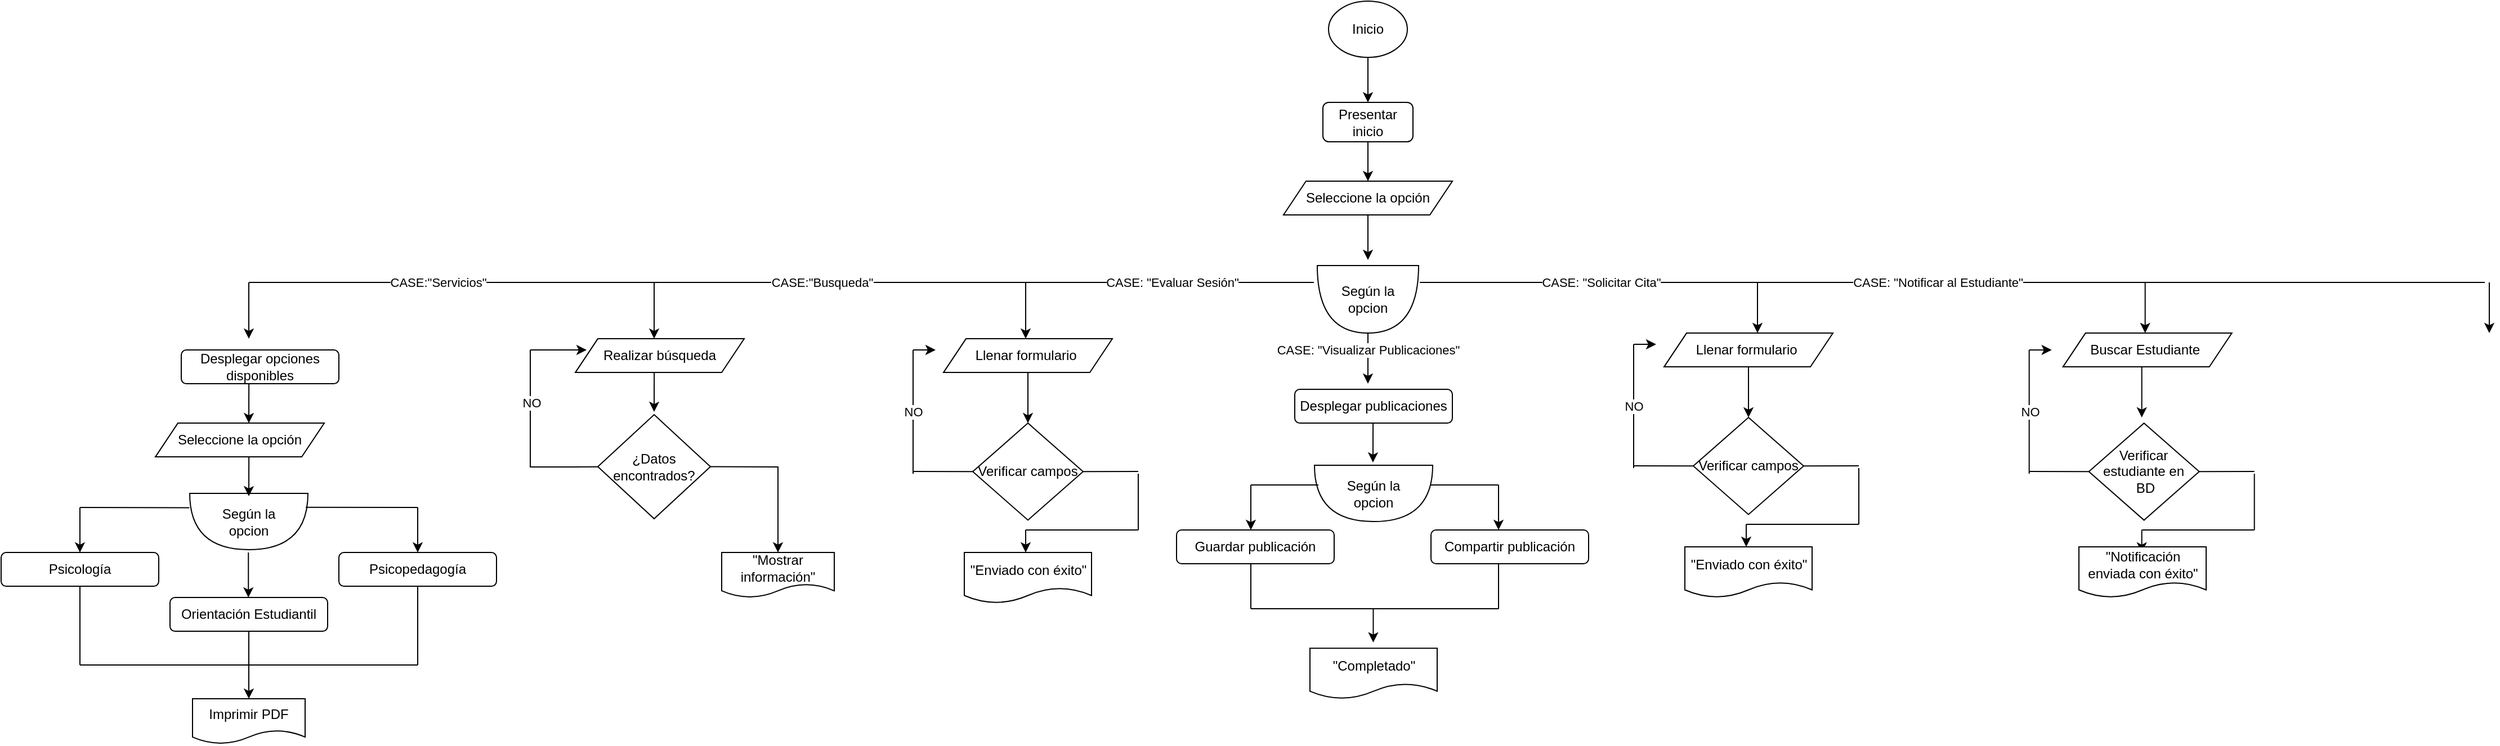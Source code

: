 <mxfile version="21.2.1" type="github">
  <diagram name="Página-1" id="sgpbGKXVAoiBB3uO94ZU">
    <mxGraphModel dx="1861" dy="462" grid="1" gridSize="10" guides="1" tooltips="1" connect="1" arrows="1" fold="1" page="1" pageScale="1" pageWidth="827" pageHeight="1169" math="0" shadow="0">
      <root>
        <mxCell id="0" />
        <mxCell id="1" parent="0" />
        <mxCell id="1PB_SCIDDS1MxONWPjft-3" value="" style="edgeStyle=orthogonalEdgeStyle;rounded=0;orthogonalLoop=1;jettySize=auto;html=1;" parent="1" source="1PB_SCIDDS1MxONWPjft-1" target="1PB_SCIDDS1MxONWPjft-2" edge="1">
          <mxGeometry relative="1" as="geometry" />
        </mxCell>
        <mxCell id="1PB_SCIDDS1MxONWPjft-1" value="Inicio" style="ellipse;whiteSpace=wrap;html=1;" parent="1" vertex="1">
          <mxGeometry x="379" y="150" width="70" height="50" as="geometry" />
        </mxCell>
        <mxCell id="1PB_SCIDDS1MxONWPjft-5" value="" style="edgeStyle=orthogonalEdgeStyle;rounded=0;orthogonalLoop=1;jettySize=auto;html=1;" parent="1" source="1PB_SCIDDS1MxONWPjft-2" edge="1">
          <mxGeometry relative="1" as="geometry">
            <mxPoint x="414" y="310.0" as="targetPoint" />
          </mxGeometry>
        </mxCell>
        <mxCell id="1PB_SCIDDS1MxONWPjft-2" value="Presentar inicio" style="rounded=1;whiteSpace=wrap;html=1;" parent="1" vertex="1">
          <mxGeometry x="374" y="240" width="80" height="35" as="geometry" />
        </mxCell>
        <mxCell id="1PB_SCIDDS1MxONWPjft-12" value="" style="edgeStyle=orthogonalEdgeStyle;rounded=0;orthogonalLoop=1;jettySize=auto;html=1;" parent="1" source="1PB_SCIDDS1MxONWPjft-6" edge="1">
          <mxGeometry relative="1" as="geometry">
            <mxPoint x="414" y="380" as="targetPoint" />
          </mxGeometry>
        </mxCell>
        <mxCell id="1PB_SCIDDS1MxONWPjft-6" value="Seleccione la opción" style="shape=parallelogram;perimeter=parallelogramPerimeter;whiteSpace=wrap;html=1;fixedSize=1;" parent="1" vertex="1">
          <mxGeometry x="339" y="310" width="150" height="30" as="geometry" />
        </mxCell>
        <mxCell id="1PB_SCIDDS1MxONWPjft-9" value="" style="shape=or;whiteSpace=wrap;html=1;rotation=90;" parent="1" vertex="1">
          <mxGeometry x="384" y="370" width="60" height="90" as="geometry" />
        </mxCell>
        <mxCell id="1PB_SCIDDS1MxONWPjft-10" value="Según la opcion" style="text;html=1;strokeColor=none;fillColor=none;align=center;verticalAlign=middle;whiteSpace=wrap;rounded=0;" parent="1" vertex="1">
          <mxGeometry x="384" y="400" width="60" height="30" as="geometry" />
        </mxCell>
        <mxCell id="1PB_SCIDDS1MxONWPjft-18" value="" style="endArrow=classic;html=1;rounded=0;" parent="1" edge="1">
          <mxGeometry width="50" height="50" relative="1" as="geometry">
            <mxPoint x="-580" y="400.04" as="sourcePoint" />
            <mxPoint x="-580" y="450.04" as="targetPoint" />
          </mxGeometry>
        </mxCell>
        <mxCell id="1PB_SCIDDS1MxONWPjft-20" value="" style="endArrow=none;html=1;rounded=0;" parent="1" edge="1">
          <mxGeometry width="50" height="50" relative="1" as="geometry">
            <mxPoint x="-580" y="400.04" as="sourcePoint" />
            <mxPoint x="366" y="400" as="targetPoint" />
          </mxGeometry>
        </mxCell>
        <mxCell id="1PB_SCIDDS1MxONWPjft-21" value="CASE:&quot;Servicios&quot;" style="edgeLabel;html=1;align=center;verticalAlign=middle;resizable=0;points=[];" parent="1PB_SCIDDS1MxONWPjft-20" vertex="1" connectable="0">
          <mxGeometry x="-0.813" relative="1" as="geometry">
            <mxPoint x="79" as="offset" />
          </mxGeometry>
        </mxCell>
        <mxCell id="1PB_SCIDDS1MxONWPjft-66" value="CASE:&quot;Busqueda&quot;" style="edgeLabel;html=1;align=center;verticalAlign=middle;resizable=0;points=[];" parent="1PB_SCIDDS1MxONWPjft-20" vertex="1" connectable="0">
          <mxGeometry x="-0.302" y="-2" relative="1" as="geometry">
            <mxPoint x="179" y="-2" as="offset" />
          </mxGeometry>
        </mxCell>
        <mxCell id="1PB_SCIDDS1MxONWPjft-81" value="CASE: &quot;Evaluar Sesión&quot;" style="edgeLabel;html=1;align=center;verticalAlign=middle;resizable=0;points=[];" parent="1PB_SCIDDS1MxONWPjft-20" vertex="1" connectable="0">
          <mxGeometry x="0.079" relative="1" as="geometry">
            <mxPoint x="309" as="offset" />
          </mxGeometry>
        </mxCell>
        <mxCell id="1PB_SCIDDS1MxONWPjft-27" value="" style="edgeStyle=orthogonalEdgeStyle;rounded=0;orthogonalLoop=1;jettySize=auto;html=1;" parent="1" edge="1">
          <mxGeometry relative="1" as="geometry">
            <mxPoint x="-579.933" y="490.04" as="sourcePoint" />
            <mxPoint x="-580" y="525.04" as="targetPoint" />
          </mxGeometry>
        </mxCell>
        <mxCell id="1PB_SCIDDS1MxONWPjft-23" value="" style="shape=or;whiteSpace=wrap;html=1;rotation=90;" parent="1" vertex="1">
          <mxGeometry x="-605" y="560.04" width="50" height="105" as="geometry" />
        </mxCell>
        <mxCell id="1PB_SCIDDS1MxONWPjft-24" value="Según la opcion" style="text;html=1;strokeColor=none;fillColor=none;align=center;verticalAlign=middle;whiteSpace=wrap;rounded=0;" parent="1" vertex="1">
          <mxGeometry x="-610" y="597.54" width="60" height="30" as="geometry" />
        </mxCell>
        <mxCell id="1PB_SCIDDS1MxONWPjft-28" value="" style="endArrow=none;html=1;rounded=0;entryX=0.255;entryY=1.003;entryDx=0;entryDy=0;entryPerimeter=0;" parent="1" target="1PB_SCIDDS1MxONWPjft-23" edge="1">
          <mxGeometry width="50" height="50" relative="1" as="geometry">
            <mxPoint x="-730" y="600.04" as="sourcePoint" />
            <mxPoint x="-640" y="597.54" as="targetPoint" />
          </mxGeometry>
        </mxCell>
        <mxCell id="1PB_SCIDDS1MxONWPjft-29" value="Desplegar opciones disponibles" style="rounded=1;whiteSpace=wrap;html=1;" parent="1" vertex="1">
          <mxGeometry x="-640" y="460.04" width="140" height="30" as="geometry" />
        </mxCell>
        <mxCell id="1PB_SCIDDS1MxONWPjft-30" value="Seleccione la opción" style="shape=parallelogram;perimeter=parallelogramPerimeter;whiteSpace=wrap;html=1;fixedSize=1;" parent="1" vertex="1">
          <mxGeometry x="-663" y="525.04" width="150" height="30" as="geometry" />
        </mxCell>
        <mxCell id="1PB_SCIDDS1MxONWPjft-33" value="" style="edgeStyle=orthogonalEdgeStyle;rounded=0;orthogonalLoop=1;jettySize=auto;html=1;" parent="1" edge="1">
          <mxGeometry relative="1" as="geometry">
            <mxPoint x="-579.933" y="555.04" as="sourcePoint" />
            <mxPoint x="-580" y="590.04" as="targetPoint" />
          </mxGeometry>
        </mxCell>
        <mxCell id="1PB_SCIDDS1MxONWPjft-34" value="Psicología" style="rounded=1;whiteSpace=wrap;html=1;" parent="1" vertex="1">
          <mxGeometry x="-800" y="640.04" width="140" height="30" as="geometry" />
        </mxCell>
        <mxCell id="1PB_SCIDDS1MxONWPjft-35" value="" style="endArrow=classic;html=1;rounded=0;" parent="1" edge="1">
          <mxGeometry width="50" height="50" relative="1" as="geometry">
            <mxPoint x="-580.37" y="640.04" as="sourcePoint" />
            <mxPoint x="-580.37" y="680.04" as="targetPoint" />
          </mxGeometry>
        </mxCell>
        <mxCell id="1PB_SCIDDS1MxONWPjft-38" value="Orientación Estudiantil" style="rounded=1;whiteSpace=wrap;html=1;" parent="1" vertex="1">
          <mxGeometry x="-650" y="680.04" width="140" height="30" as="geometry" />
        </mxCell>
        <mxCell id="1PB_SCIDDS1MxONWPjft-39" value="" style="endArrow=classic;html=1;rounded=0;" parent="1" edge="1">
          <mxGeometry width="50" height="50" relative="1" as="geometry">
            <mxPoint x="-730" y="600.04" as="sourcePoint" />
            <mxPoint x="-730" y="640.04" as="targetPoint" />
          </mxGeometry>
        </mxCell>
        <mxCell id="1PB_SCIDDS1MxONWPjft-40" value="Psicopedagogía" style="rounded=1;whiteSpace=wrap;html=1;" parent="1" vertex="1">
          <mxGeometry x="-500" y="640.04" width="140" height="30" as="geometry" />
        </mxCell>
        <mxCell id="1PB_SCIDDS1MxONWPjft-42" value="" style="endArrow=none;html=1;rounded=0;exitX=0.247;exitY=0.018;exitDx=0;exitDy=0;exitPerimeter=0;" parent="1" source="1PB_SCIDDS1MxONWPjft-23" edge="1">
          <mxGeometry width="50" height="50" relative="1" as="geometry">
            <mxPoint x="-520" y="600.04" as="sourcePoint" />
            <mxPoint x="-430" y="600.04" as="targetPoint" />
          </mxGeometry>
        </mxCell>
        <mxCell id="1PB_SCIDDS1MxONWPjft-43" value="" style="endArrow=classic;html=1;rounded=0;" parent="1" edge="1">
          <mxGeometry width="50" height="50" relative="1" as="geometry">
            <mxPoint x="-430" y="600.04" as="sourcePoint" />
            <mxPoint x="-430" y="640.04" as="targetPoint" />
          </mxGeometry>
        </mxCell>
        <mxCell id="1PB_SCIDDS1MxONWPjft-45" value="" style="endArrow=none;html=1;rounded=0;entryX=0.5;entryY=1;entryDx=0;entryDy=0;" parent="1" target="1PB_SCIDDS1MxONWPjft-34" edge="1">
          <mxGeometry width="50" height="50" relative="1" as="geometry">
            <mxPoint x="-730" y="740.04" as="sourcePoint" />
            <mxPoint x="-730" y="680.04" as="targetPoint" />
          </mxGeometry>
        </mxCell>
        <mxCell id="1PB_SCIDDS1MxONWPjft-46" value="" style="endArrow=none;html=1;rounded=0;entryX=0.5;entryY=1;entryDx=0;entryDy=0;" parent="1" target="1PB_SCIDDS1MxONWPjft-40" edge="1">
          <mxGeometry width="50" height="50" relative="1" as="geometry">
            <mxPoint x="-430" y="740.04" as="sourcePoint" />
            <mxPoint x="-420" y="680.04" as="targetPoint" />
          </mxGeometry>
        </mxCell>
        <mxCell id="1PB_SCIDDS1MxONWPjft-47" value="" style="endArrow=none;html=1;rounded=0;" parent="1" edge="1">
          <mxGeometry width="50" height="50" relative="1" as="geometry">
            <mxPoint x="-730" y="740.04" as="sourcePoint" />
            <mxPoint x="-430" y="740.04" as="targetPoint" />
          </mxGeometry>
        </mxCell>
        <mxCell id="1PB_SCIDDS1MxONWPjft-48" value="" style="endArrow=none;html=1;rounded=0;" parent="1" edge="1">
          <mxGeometry width="50" height="50" relative="1" as="geometry">
            <mxPoint x="-580" y="740.04" as="sourcePoint" />
            <mxPoint x="-580" y="710.04" as="targetPoint" />
          </mxGeometry>
        </mxCell>
        <mxCell id="1PB_SCIDDS1MxONWPjft-50" value="Imprimir PDF" style="shape=document;whiteSpace=wrap;html=1;boundedLbl=1;" parent="1" vertex="1">
          <mxGeometry x="-630" y="770.04" width="100" height="40" as="geometry" />
        </mxCell>
        <mxCell id="1PB_SCIDDS1MxONWPjft-51" value="" style="endArrow=classic;html=1;rounded=0;entryX=0.5;entryY=0;entryDx=0;entryDy=0;" parent="1" target="1PB_SCIDDS1MxONWPjft-50" edge="1">
          <mxGeometry width="50" height="50" relative="1" as="geometry">
            <mxPoint x="-580" y="740.04" as="sourcePoint" />
            <mxPoint x="-510" y="760.04" as="targetPoint" />
          </mxGeometry>
        </mxCell>
        <mxCell id="1PB_SCIDDS1MxONWPjft-52" value="" style="endArrow=classic;html=1;rounded=0;" parent="1" edge="1">
          <mxGeometry width="50" height="50" relative="1" as="geometry">
            <mxPoint x="-220" y="400.04" as="sourcePoint" />
            <mxPoint x="-220" y="450.04" as="targetPoint" />
          </mxGeometry>
        </mxCell>
        <mxCell id="1PB_SCIDDS1MxONWPjft-54" value="Realizar búsqueda" style="shape=parallelogram;perimeter=parallelogramPerimeter;whiteSpace=wrap;html=1;fixedSize=1;" parent="1" vertex="1">
          <mxGeometry x="-290" y="450.04" width="150" height="30" as="geometry" />
        </mxCell>
        <mxCell id="1PB_SCIDDS1MxONWPjft-55" value="" style="edgeStyle=orthogonalEdgeStyle;rounded=0;orthogonalLoop=1;jettySize=auto;html=1;" parent="1" edge="1">
          <mxGeometry relative="1" as="geometry">
            <mxPoint x="-219.933" y="480.04" as="sourcePoint" />
            <mxPoint x="-220" y="515.04" as="targetPoint" />
          </mxGeometry>
        </mxCell>
        <mxCell id="1PB_SCIDDS1MxONWPjft-56" value="¿Datos encontrados?" style="rhombus;whiteSpace=wrap;html=1;" parent="1" vertex="1">
          <mxGeometry x="-270" y="517.54" width="100" height="92.5" as="geometry" />
        </mxCell>
        <mxCell id="1PB_SCIDDS1MxONWPjft-57" value="" style="endArrow=none;html=1;rounded=0;" parent="1" target="1PB_SCIDDS1MxONWPjft-56" edge="1">
          <mxGeometry width="50" height="50" relative="1" as="geometry">
            <mxPoint x="-330" y="560.04" as="sourcePoint" />
            <mxPoint x="-270" y="570.04" as="targetPoint" />
            <Array as="points">
              <mxPoint x="-330" y="564.04" />
            </Array>
          </mxGeometry>
        </mxCell>
        <mxCell id="1PB_SCIDDS1MxONWPjft-59" value="" style="endArrow=none;html=1;rounded=0;" parent="1" edge="1">
          <mxGeometry width="50" height="50" relative="1" as="geometry">
            <mxPoint x="-330" y="460.04" as="sourcePoint" />
            <mxPoint x="-330" y="560.04" as="targetPoint" />
          </mxGeometry>
        </mxCell>
        <mxCell id="1PB_SCIDDS1MxONWPjft-61" value="NO" style="edgeLabel;html=1;align=center;verticalAlign=middle;resizable=0;points=[];" parent="1PB_SCIDDS1MxONWPjft-59" vertex="1" connectable="0">
          <mxGeometry x="-0.055" y="1" relative="1" as="geometry">
            <mxPoint as="offset" />
          </mxGeometry>
        </mxCell>
        <mxCell id="1PB_SCIDDS1MxONWPjft-60" value="" style="endArrow=classic;html=1;rounded=0;" parent="1" edge="1">
          <mxGeometry width="50" height="50" relative="1" as="geometry">
            <mxPoint x="-330" y="460.04" as="sourcePoint" />
            <mxPoint x="-280" y="460.04" as="targetPoint" />
          </mxGeometry>
        </mxCell>
        <mxCell id="1PB_SCIDDS1MxONWPjft-62" value="" style="endArrow=none;html=1;rounded=0;exitX=1;exitY=0.5;exitDx=0;exitDy=0;" parent="1" edge="1">
          <mxGeometry width="50" height="50" relative="1" as="geometry">
            <mxPoint x="-170" y="563.79" as="sourcePoint" />
            <mxPoint x="-110" y="570.04" as="targetPoint" />
            <Array as="points">
              <mxPoint x="-110" y="564.04" />
            </Array>
          </mxGeometry>
        </mxCell>
        <mxCell id="1PB_SCIDDS1MxONWPjft-64" value="&quot;Mostrar información&quot;" style="shape=document;whiteSpace=wrap;html=1;boundedLbl=1;" parent="1" vertex="1">
          <mxGeometry x="-160" y="640.04" width="100" height="40" as="geometry" />
        </mxCell>
        <mxCell id="1PB_SCIDDS1MxONWPjft-71" value="" style="edgeStyle=orthogonalEdgeStyle;rounded=0;orthogonalLoop=1;jettySize=auto;html=1;" parent="1" source="1PB_SCIDDS1MxONWPjft-68" target="1PB_SCIDDS1MxONWPjft-70" edge="1">
          <mxGeometry relative="1" as="geometry" />
        </mxCell>
        <mxCell id="1PB_SCIDDS1MxONWPjft-68" value="Llenar formulario&amp;nbsp;" style="shape=parallelogram;perimeter=parallelogramPerimeter;whiteSpace=wrap;html=1;fixedSize=1;" parent="1" vertex="1">
          <mxGeometry x="37" y="450.04" width="150" height="30" as="geometry" />
        </mxCell>
        <mxCell id="1PB_SCIDDS1MxONWPjft-69" value="" style="endArrow=classic;html=1;rounded=0;" parent="1" edge="1">
          <mxGeometry width="50" height="50" relative="1" as="geometry">
            <mxPoint x="110" y="400" as="sourcePoint" />
            <mxPoint x="110" y="450" as="targetPoint" />
          </mxGeometry>
        </mxCell>
        <mxCell id="1PB_SCIDDS1MxONWPjft-70" value="Verificar campos" style="rhombus;whiteSpace=wrap;html=1;" parent="1" vertex="1">
          <mxGeometry x="63" y="525.04" width="98" height="86.21" as="geometry" />
        </mxCell>
        <mxCell id="1PB_SCIDDS1MxONWPjft-72" value="" style="endArrow=none;html=1;rounded=0;entryX=0;entryY=0.5;entryDx=0;entryDy=0;" parent="1" target="1PB_SCIDDS1MxONWPjft-70" edge="1">
          <mxGeometry width="50" height="50" relative="1" as="geometry">
            <mxPoint x="10" y="568" as="sourcePoint" />
            <mxPoint x="80" y="560" as="targetPoint" />
          </mxGeometry>
        </mxCell>
        <mxCell id="1PB_SCIDDS1MxONWPjft-73" value="" style="endArrow=none;html=1;rounded=0;" parent="1" edge="1">
          <mxGeometry width="50" height="50" relative="1" as="geometry">
            <mxPoint x="10" y="570" as="sourcePoint" />
            <mxPoint x="10" y="460" as="targetPoint" />
          </mxGeometry>
        </mxCell>
        <mxCell id="1PB_SCIDDS1MxONWPjft-75" value="NO" style="edgeLabel;html=1;align=center;verticalAlign=middle;resizable=0;points=[];" parent="1PB_SCIDDS1MxONWPjft-73" vertex="1" connectable="0">
          <mxGeometry x="0.013" relative="1" as="geometry">
            <mxPoint as="offset" />
          </mxGeometry>
        </mxCell>
        <mxCell id="1PB_SCIDDS1MxONWPjft-74" value="" style="endArrow=classic;html=1;rounded=0;" parent="1" edge="1">
          <mxGeometry width="50" height="50" relative="1" as="geometry">
            <mxPoint x="10" y="460" as="sourcePoint" />
            <mxPoint x="30" y="460" as="targetPoint" />
          </mxGeometry>
        </mxCell>
        <mxCell id="1PB_SCIDDS1MxONWPjft-76" value="" style="endArrow=none;html=1;rounded=0;exitX=1;exitY=0.5;exitDx=0;exitDy=0;" parent="1" source="1PB_SCIDDS1MxONWPjft-70" edge="1">
          <mxGeometry width="50" height="50" relative="1" as="geometry">
            <mxPoint x="170" y="570" as="sourcePoint" />
            <mxPoint x="210" y="568" as="targetPoint" />
            <Array as="points" />
          </mxGeometry>
        </mxCell>
        <mxCell id="1PB_SCIDDS1MxONWPjft-78" value="" style="endArrow=classic;html=1;rounded=0;" parent="1" edge="1">
          <mxGeometry width="50" height="50" relative="1" as="geometry">
            <mxPoint x="-110" y="570" as="sourcePoint" />
            <mxPoint x="-110" y="640" as="targetPoint" />
          </mxGeometry>
        </mxCell>
        <mxCell id="1PB_SCIDDS1MxONWPjft-79" value="" style="endArrow=classic;html=1;rounded=0;" parent="1" edge="1">
          <mxGeometry width="50" height="50" relative="1" as="geometry">
            <mxPoint x="110" y="620.04" as="sourcePoint" />
            <mxPoint x="110" y="640" as="targetPoint" />
          </mxGeometry>
        </mxCell>
        <mxCell id="1PB_SCIDDS1MxONWPjft-80" value="&quot;Enviado con éxito&quot;" style="shape=document;whiteSpace=wrap;html=1;boundedLbl=1;" parent="1" vertex="1">
          <mxGeometry x="55.5" y="640.04" width="113" height="44.96" as="geometry" />
        </mxCell>
        <mxCell id="1PB_SCIDDS1MxONWPjft-82" value="" style="endArrow=classic;html=1;rounded=0;exitX=1;exitY=0.5;exitDx=0;exitDy=0;exitPerimeter=0;" parent="1" source="1PB_SCIDDS1MxONWPjft-9" edge="1">
          <mxGeometry width="50" height="50" relative="1" as="geometry">
            <mxPoint x="413.74" y="450.04" as="sourcePoint" />
            <mxPoint x="414" y="490" as="targetPoint" />
          </mxGeometry>
        </mxCell>
        <mxCell id="1PB_SCIDDS1MxONWPjft-83" value="Desplegar publicaciones" style="rounded=1;whiteSpace=wrap;html=1;" parent="1" vertex="1">
          <mxGeometry x="349" y="495.04" width="140" height="30" as="geometry" />
        </mxCell>
        <mxCell id="1PB_SCIDDS1MxONWPjft-84" value="" style="edgeStyle=orthogonalEdgeStyle;rounded=0;orthogonalLoop=1;jettySize=auto;html=1;" parent="1" edge="1">
          <mxGeometry relative="1" as="geometry">
            <mxPoint x="418.537" y="525.04" as="sourcePoint" />
            <mxPoint x="418.47" y="560.04" as="targetPoint" />
          </mxGeometry>
        </mxCell>
        <mxCell id="1PB_SCIDDS1MxONWPjft-85" value="" style="shape=or;whiteSpace=wrap;html=1;rotation=90;" parent="1" vertex="1">
          <mxGeometry x="394" y="535.04" width="50" height="105" as="geometry" />
        </mxCell>
        <mxCell id="1PB_SCIDDS1MxONWPjft-86" value="" style="endArrow=none;html=1;rounded=0;" parent="1" edge="1">
          <mxGeometry width="50" height="50" relative="1" as="geometry">
            <mxPoint x="310" y="580" as="sourcePoint" />
            <mxPoint x="370" y="580" as="targetPoint" />
          </mxGeometry>
        </mxCell>
        <mxCell id="1PB_SCIDDS1MxONWPjft-88" value="" style="endArrow=none;html=1;rounded=0;" parent="1" edge="1">
          <mxGeometry width="50" height="50" relative="1" as="geometry">
            <mxPoint x="210" y="620" as="sourcePoint" />
            <mxPoint x="210" y="570.04" as="targetPoint" />
          </mxGeometry>
        </mxCell>
        <mxCell id="1PB_SCIDDS1MxONWPjft-89" value="" style="endArrow=none;html=1;rounded=0;" parent="1" edge="1">
          <mxGeometry width="50" height="50" relative="1" as="geometry">
            <mxPoint x="110" y="620" as="sourcePoint" />
            <mxPoint x="210" y="620" as="targetPoint" />
          </mxGeometry>
        </mxCell>
        <mxCell id="1PB_SCIDDS1MxONWPjft-90" value="Guardar publicación" style="rounded=1;whiteSpace=wrap;html=1;" parent="1" vertex="1">
          <mxGeometry x="244" y="620" width="140" height="30" as="geometry" />
        </mxCell>
        <mxCell id="1PB_SCIDDS1MxONWPjft-91" value="" style="endArrow=classic;html=1;rounded=0;" parent="1" edge="1">
          <mxGeometry width="50" height="50" relative="1" as="geometry">
            <mxPoint x="310" y="580" as="sourcePoint" />
            <mxPoint x="310" y="620" as="targetPoint" />
          </mxGeometry>
        </mxCell>
        <mxCell id="1PB_SCIDDS1MxONWPjft-92" value="Compartir publicación" style="rounded=1;whiteSpace=wrap;html=1;" parent="1" vertex="1">
          <mxGeometry x="470" y="620" width="140" height="30" as="geometry" />
        </mxCell>
        <mxCell id="1PB_SCIDDS1MxONWPjft-93" value="" style="endArrow=none;html=1;rounded=0;" parent="1" edge="1">
          <mxGeometry width="50" height="50" relative="1" as="geometry">
            <mxPoint x="470" y="580" as="sourcePoint" />
            <mxPoint x="530" y="580" as="targetPoint" />
          </mxGeometry>
        </mxCell>
        <mxCell id="1PB_SCIDDS1MxONWPjft-94" value="" style="endArrow=classic;html=1;rounded=0;" parent="1" edge="1">
          <mxGeometry width="50" height="50" relative="1" as="geometry">
            <mxPoint x="530" y="580" as="sourcePoint" />
            <mxPoint x="530" y="620" as="targetPoint" />
          </mxGeometry>
        </mxCell>
        <mxCell id="1PB_SCIDDS1MxONWPjft-95" value="Según la opcion" style="text;html=1;strokeColor=none;fillColor=none;align=center;verticalAlign=middle;whiteSpace=wrap;rounded=0;" parent="1" vertex="1">
          <mxGeometry x="389" y="572.54" width="60" height="30" as="geometry" />
        </mxCell>
        <mxCell id="1PB_SCIDDS1MxONWPjft-96" value="" style="endArrow=none;html=1;rounded=0;" parent="1" edge="1">
          <mxGeometry width="50" height="50" relative="1" as="geometry">
            <mxPoint x="310" y="690" as="sourcePoint" />
            <mxPoint x="310" y="650" as="targetPoint" />
          </mxGeometry>
        </mxCell>
        <mxCell id="1PB_SCIDDS1MxONWPjft-98" value="" style="endArrow=none;html=1;rounded=0;" parent="1" edge="1">
          <mxGeometry width="50" height="50" relative="1" as="geometry">
            <mxPoint x="530" y="690" as="sourcePoint" />
            <mxPoint x="530" y="650" as="targetPoint" />
          </mxGeometry>
        </mxCell>
        <mxCell id="1PB_SCIDDS1MxONWPjft-99" value="" style="endArrow=none;html=1;rounded=0;" parent="1" edge="1">
          <mxGeometry width="50" height="50" relative="1" as="geometry">
            <mxPoint x="310" y="690" as="sourcePoint" />
            <mxPoint x="530" y="690" as="targetPoint" />
          </mxGeometry>
        </mxCell>
        <mxCell id="1PB_SCIDDS1MxONWPjft-100" value="" style="endArrow=classic;html=1;rounded=0;entryX=0.5;entryY=0;entryDx=0;entryDy=0;" parent="1" edge="1">
          <mxGeometry width="50" height="50" relative="1" as="geometry">
            <mxPoint x="418.74" y="690" as="sourcePoint" />
            <mxPoint x="418.74" y="719.96" as="targetPoint" />
          </mxGeometry>
        </mxCell>
        <mxCell id="1PB_SCIDDS1MxONWPjft-101" value="&quot;Completado&quot;" style="shape=document;whiteSpace=wrap;html=1;boundedLbl=1;" parent="1" vertex="1">
          <mxGeometry x="362.5" y="725.08" width="113" height="44.96" as="geometry" />
        </mxCell>
        <mxCell id="EtCirOxP8vXVLpliy4fe-1" value="" style="endArrow=none;html=1;rounded=0;" edge="1" parent="1">
          <mxGeometry width="50" height="50" relative="1" as="geometry">
            <mxPoint x="460" y="400.04" as="sourcePoint" />
            <mxPoint x="1406" y="400" as="targetPoint" />
          </mxGeometry>
        </mxCell>
        <mxCell id="EtCirOxP8vXVLpliy4fe-2" value="CASE: &quot;Solicitar Cita&quot;" style="edgeLabel;html=1;align=center;verticalAlign=middle;resizable=0;points=[];" vertex="1" connectable="0" parent="EtCirOxP8vXVLpliy4fe-1">
          <mxGeometry x="-0.813" relative="1" as="geometry">
            <mxPoint x="72" as="offset" />
          </mxGeometry>
        </mxCell>
        <mxCell id="EtCirOxP8vXVLpliy4fe-4" value="CASE: &quot;Notificar al Estudiante&quot;" style="edgeLabel;html=1;align=center;verticalAlign=middle;resizable=0;points=[];" vertex="1" connectable="0" parent="EtCirOxP8vXVLpliy4fe-1">
          <mxGeometry x="0.079" relative="1" as="geometry">
            <mxPoint x="-51" as="offset" />
          </mxGeometry>
        </mxCell>
        <mxCell id="EtCirOxP8vXVLpliy4fe-5" value="" style="endArrow=classic;html=1;rounded=0;exitX=1;exitY=0.5;exitDx=0;exitDy=0;exitPerimeter=0;" edge="1" parent="1">
          <mxGeometry width="50" height="50" relative="1" as="geometry">
            <mxPoint x="760" y="400" as="sourcePoint" />
            <mxPoint x="760" y="445" as="targetPoint" />
          </mxGeometry>
        </mxCell>
        <mxCell id="EtCirOxP8vXVLpliy4fe-8" value="" style="edgeStyle=orthogonalEdgeStyle;rounded=0;orthogonalLoop=1;jettySize=auto;html=1;" edge="1" parent="1" source="EtCirOxP8vXVLpliy4fe-9" target="EtCirOxP8vXVLpliy4fe-10">
          <mxGeometry relative="1" as="geometry" />
        </mxCell>
        <mxCell id="EtCirOxP8vXVLpliy4fe-9" value="Llenar formulario&amp;nbsp;" style="shape=parallelogram;perimeter=parallelogramPerimeter;whiteSpace=wrap;html=1;fixedSize=1;" vertex="1" parent="1">
          <mxGeometry x="677" y="445.04" width="150" height="30" as="geometry" />
        </mxCell>
        <mxCell id="EtCirOxP8vXVLpliy4fe-10" value="Verificar campos" style="rhombus;whiteSpace=wrap;html=1;" vertex="1" parent="1">
          <mxGeometry x="703" y="520.04" width="98" height="86.21" as="geometry" />
        </mxCell>
        <mxCell id="EtCirOxP8vXVLpliy4fe-11" value="" style="endArrow=none;html=1;rounded=0;entryX=0;entryY=0.5;entryDx=0;entryDy=0;" edge="1" parent="1" target="EtCirOxP8vXVLpliy4fe-10">
          <mxGeometry width="50" height="50" relative="1" as="geometry">
            <mxPoint x="650" y="563" as="sourcePoint" />
            <mxPoint x="720" y="555" as="targetPoint" />
          </mxGeometry>
        </mxCell>
        <mxCell id="EtCirOxP8vXVLpliy4fe-12" value="" style="endArrow=none;html=1;rounded=0;" edge="1" parent="1">
          <mxGeometry width="50" height="50" relative="1" as="geometry">
            <mxPoint x="650" y="565" as="sourcePoint" />
            <mxPoint x="650" y="455" as="targetPoint" />
          </mxGeometry>
        </mxCell>
        <mxCell id="EtCirOxP8vXVLpliy4fe-13" value="NO" style="edgeLabel;html=1;align=center;verticalAlign=middle;resizable=0;points=[];" vertex="1" connectable="0" parent="EtCirOxP8vXVLpliy4fe-12">
          <mxGeometry x="0.013" relative="1" as="geometry">
            <mxPoint as="offset" />
          </mxGeometry>
        </mxCell>
        <mxCell id="EtCirOxP8vXVLpliy4fe-14" value="" style="endArrow=classic;html=1;rounded=0;" edge="1" parent="1">
          <mxGeometry width="50" height="50" relative="1" as="geometry">
            <mxPoint x="650" y="455" as="sourcePoint" />
            <mxPoint x="670" y="455" as="targetPoint" />
          </mxGeometry>
        </mxCell>
        <mxCell id="EtCirOxP8vXVLpliy4fe-15" value="" style="endArrow=none;html=1;rounded=0;exitX=1;exitY=0.5;exitDx=0;exitDy=0;" edge="1" parent="1" source="EtCirOxP8vXVLpliy4fe-10">
          <mxGeometry width="50" height="50" relative="1" as="geometry">
            <mxPoint x="810" y="565" as="sourcePoint" />
            <mxPoint x="850" y="563" as="targetPoint" />
            <Array as="points" />
          </mxGeometry>
        </mxCell>
        <mxCell id="EtCirOxP8vXVLpliy4fe-16" value="" style="endArrow=classic;html=1;rounded=0;" edge="1" parent="1">
          <mxGeometry width="50" height="50" relative="1" as="geometry">
            <mxPoint x="750" y="615.04" as="sourcePoint" />
            <mxPoint x="750" y="635" as="targetPoint" />
          </mxGeometry>
        </mxCell>
        <mxCell id="EtCirOxP8vXVLpliy4fe-17" value="&quot;Enviado con éxito&quot;" style="shape=document;whiteSpace=wrap;html=1;boundedLbl=1;" vertex="1" parent="1">
          <mxGeometry x="695.5" y="635.04" width="113" height="44.96" as="geometry" />
        </mxCell>
        <mxCell id="EtCirOxP8vXVLpliy4fe-18" value="" style="endArrow=none;html=1;rounded=0;" edge="1" parent="1">
          <mxGeometry width="50" height="50" relative="1" as="geometry">
            <mxPoint x="850" y="615" as="sourcePoint" />
            <mxPoint x="850" y="565.04" as="targetPoint" />
          </mxGeometry>
        </mxCell>
        <mxCell id="EtCirOxP8vXVLpliy4fe-19" value="" style="endArrow=none;html=1;rounded=0;" edge="1" parent="1">
          <mxGeometry width="50" height="50" relative="1" as="geometry">
            <mxPoint x="750" y="615" as="sourcePoint" />
            <mxPoint x="850" y="615" as="targetPoint" />
          </mxGeometry>
        </mxCell>
        <mxCell id="EtCirOxP8vXVLpliy4fe-20" value="CASE: &quot;Visualizar Publicaciones&quot;" style="edgeLabel;html=1;align=center;verticalAlign=middle;resizable=0;points=[];" vertex="1" connectable="0" parent="1">
          <mxGeometry x="414.0" y="460.038" as="geometry" />
        </mxCell>
        <mxCell id="EtCirOxP8vXVLpliy4fe-21" value="" style="endArrow=classic;html=1;rounded=0;exitX=1;exitY=0.5;exitDx=0;exitDy=0;exitPerimeter=0;" edge="1" parent="1">
          <mxGeometry width="50" height="50" relative="1" as="geometry">
            <mxPoint x="1104.33" y="400" as="sourcePoint" />
            <mxPoint x="1104.33" y="445" as="targetPoint" />
          </mxGeometry>
        </mxCell>
        <mxCell id="EtCirOxP8vXVLpliy4fe-23" value="" style="edgeStyle=orthogonalEdgeStyle;rounded=0;orthogonalLoop=1;jettySize=auto;html=1;" edge="1" parent="1">
          <mxGeometry relative="1" as="geometry">
            <mxPoint x="1101.33" y="475.04" as="sourcePoint" />
            <mxPoint x="1101.33" y="520.04" as="targetPoint" />
          </mxGeometry>
        </mxCell>
        <mxCell id="EtCirOxP8vXVLpliy4fe-29" value="Verificar estudiante en&lt;br&gt;&amp;nbsp;BD" style="rhombus;whiteSpace=wrap;html=1;" vertex="1" parent="1">
          <mxGeometry x="1054.33" y="525.08" width="98" height="86.21" as="geometry" />
        </mxCell>
        <mxCell id="EtCirOxP8vXVLpliy4fe-30" value="" style="endArrow=none;html=1;rounded=0;entryX=0;entryY=0.5;entryDx=0;entryDy=0;" edge="1" parent="1" target="EtCirOxP8vXVLpliy4fe-29">
          <mxGeometry width="50" height="50" relative="1" as="geometry">
            <mxPoint x="1001.33" y="568.04" as="sourcePoint" />
            <mxPoint x="1071.33" y="560.04" as="targetPoint" />
          </mxGeometry>
        </mxCell>
        <mxCell id="EtCirOxP8vXVLpliy4fe-31" value="" style="endArrow=none;html=1;rounded=0;" edge="1" parent="1">
          <mxGeometry width="50" height="50" relative="1" as="geometry">
            <mxPoint x="1001.33" y="570.04" as="sourcePoint" />
            <mxPoint x="1001.33" y="460.04" as="targetPoint" />
          </mxGeometry>
        </mxCell>
        <mxCell id="EtCirOxP8vXVLpliy4fe-32" value="NO" style="edgeLabel;html=1;align=center;verticalAlign=middle;resizable=0;points=[];" vertex="1" connectable="0" parent="EtCirOxP8vXVLpliy4fe-31">
          <mxGeometry x="0.013" relative="1" as="geometry">
            <mxPoint as="offset" />
          </mxGeometry>
        </mxCell>
        <mxCell id="EtCirOxP8vXVLpliy4fe-33" value="" style="endArrow=classic;html=1;rounded=0;" edge="1" parent="1">
          <mxGeometry width="50" height="50" relative="1" as="geometry">
            <mxPoint x="1001.33" y="460.04" as="sourcePoint" />
            <mxPoint x="1021.33" y="460.04" as="targetPoint" />
          </mxGeometry>
        </mxCell>
        <mxCell id="EtCirOxP8vXVLpliy4fe-34" value="" style="endArrow=none;html=1;rounded=0;exitX=1;exitY=0.5;exitDx=0;exitDy=0;" edge="1" parent="1" source="EtCirOxP8vXVLpliy4fe-29">
          <mxGeometry width="50" height="50" relative="1" as="geometry">
            <mxPoint x="1161.33" y="570.04" as="sourcePoint" />
            <mxPoint x="1201.33" y="568.04" as="targetPoint" />
            <Array as="points" />
          </mxGeometry>
        </mxCell>
        <mxCell id="EtCirOxP8vXVLpliy4fe-35" value="" style="endArrow=classic;html=1;rounded=0;" edge="1" parent="1">
          <mxGeometry width="50" height="50" relative="1" as="geometry">
            <mxPoint x="1101.33" y="620.08" as="sourcePoint" />
            <mxPoint x="1101.33" y="640.04" as="targetPoint" />
          </mxGeometry>
        </mxCell>
        <mxCell id="EtCirOxP8vXVLpliy4fe-36" value="&quot;Notificación enviada con éxito&quot;" style="shape=document;whiteSpace=wrap;html=1;boundedLbl=1;" vertex="1" parent="1">
          <mxGeometry x="1045.5" y="635.04" width="113" height="44.96" as="geometry" />
        </mxCell>
        <mxCell id="EtCirOxP8vXVLpliy4fe-37" value="" style="endArrow=none;html=1;rounded=0;" edge="1" parent="1">
          <mxGeometry width="50" height="50" relative="1" as="geometry">
            <mxPoint x="1201.33" y="620" as="sourcePoint" />
            <mxPoint x="1201.33" y="570.04" as="targetPoint" />
          </mxGeometry>
        </mxCell>
        <mxCell id="EtCirOxP8vXVLpliy4fe-38" value="" style="endArrow=none;html=1;rounded=0;" edge="1" parent="1">
          <mxGeometry width="50" height="50" relative="1" as="geometry">
            <mxPoint x="1101.33" y="620.04" as="sourcePoint" />
            <mxPoint x="1201.33" y="620.04" as="targetPoint" />
          </mxGeometry>
        </mxCell>
        <mxCell id="EtCirOxP8vXVLpliy4fe-39" value="Buscar Estudiante&amp;nbsp;" style="shape=parallelogram;perimeter=parallelogramPerimeter;whiteSpace=wrap;html=1;fixedSize=1;" vertex="1" parent="1">
          <mxGeometry x="1031.33" y="445.04" width="150" height="30" as="geometry" />
        </mxCell>
        <mxCell id="EtCirOxP8vXVLpliy4fe-40" value="" style="endArrow=classic;html=1;rounded=0;exitX=1;exitY=0.5;exitDx=0;exitDy=0;exitPerimeter=0;" edge="1" parent="1">
          <mxGeometry width="50" height="50" relative="1" as="geometry">
            <mxPoint x="1410" y="400" as="sourcePoint" />
            <mxPoint x="1410" y="445" as="targetPoint" />
          </mxGeometry>
        </mxCell>
      </root>
    </mxGraphModel>
  </diagram>
</mxfile>
